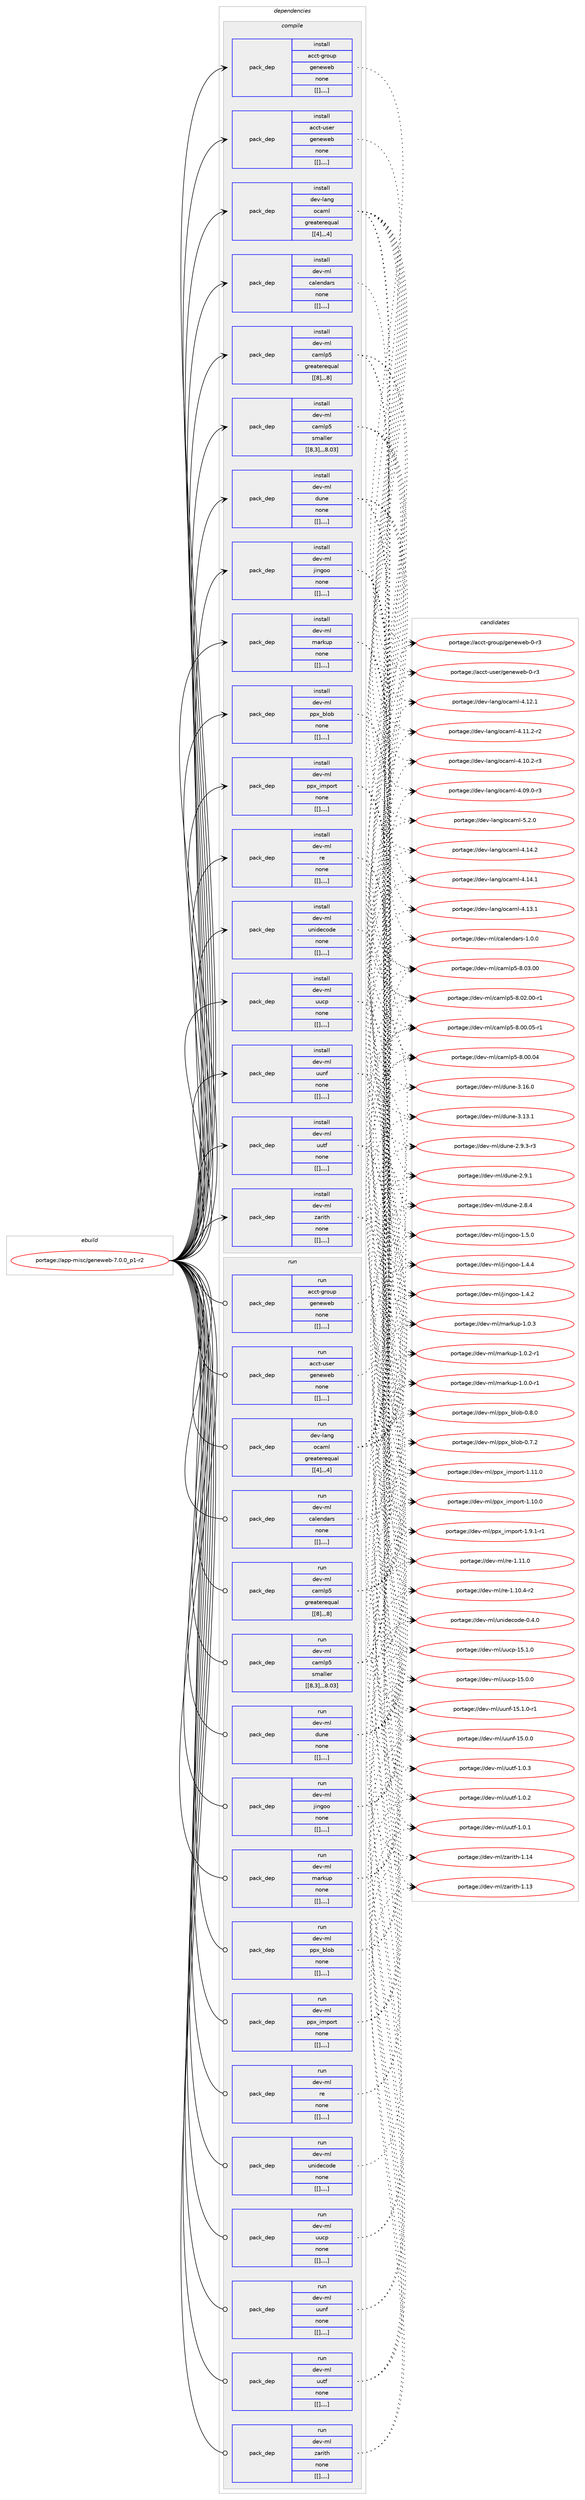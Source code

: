 digraph prolog {

# *************
# Graph options
# *************

newrank=true;
concentrate=true;
compound=true;
graph [rankdir=LR,fontname=Helvetica,fontsize=10,ranksep=1.5];#, ranksep=2.5, nodesep=0.2];
edge  [arrowhead=vee];
node  [fontname=Helvetica,fontsize=10];

# **********
# The ebuild
# **********

subgraph cluster_leftcol {
color=gray;
label=<<i>ebuild</i>>;
id [label="portage://app-misc/geneweb-7.0.0_p1-r2", color=red, width=4, href="../app-misc/geneweb-7.0.0_p1-r2.svg"];
}

# ****************
# The dependencies
# ****************

subgraph cluster_midcol {
color=gray;
label=<<i>dependencies</i>>;
subgraph cluster_compile {
fillcolor="#eeeeee";
style=filled;
label=<<i>compile</i>>;
subgraph pack29330 {
dependency42087 [label=<<TABLE BORDER="0" CELLBORDER="1" CELLSPACING="0" CELLPADDING="4" WIDTH="220"><TR><TD ROWSPAN="6" CELLPADDING="30">pack_dep</TD></TR><TR><TD WIDTH="110">install</TD></TR><TR><TD>acct-group</TD></TR><TR><TD>geneweb</TD></TR><TR><TD>none</TD></TR><TR><TD>[[],,,,]</TD></TR></TABLE>>, shape=none, color=blue];
}
id:e -> dependency42087:w [weight=20,style="solid",arrowhead="vee"];
subgraph pack29331 {
dependency42088 [label=<<TABLE BORDER="0" CELLBORDER="1" CELLSPACING="0" CELLPADDING="4" WIDTH="220"><TR><TD ROWSPAN="6" CELLPADDING="30">pack_dep</TD></TR><TR><TD WIDTH="110">install</TD></TR><TR><TD>acct-user</TD></TR><TR><TD>geneweb</TD></TR><TR><TD>none</TD></TR><TR><TD>[[],,,,]</TD></TR></TABLE>>, shape=none, color=blue];
}
id:e -> dependency42088:w [weight=20,style="solid",arrowhead="vee"];
subgraph pack29332 {
dependency42089 [label=<<TABLE BORDER="0" CELLBORDER="1" CELLSPACING="0" CELLPADDING="4" WIDTH="220"><TR><TD ROWSPAN="6" CELLPADDING="30">pack_dep</TD></TR><TR><TD WIDTH="110">install</TD></TR><TR><TD>dev-lang</TD></TR><TR><TD>ocaml</TD></TR><TR><TD>greaterequal</TD></TR><TR><TD>[[4],,,4]</TD></TR></TABLE>>, shape=none, color=blue];
}
id:e -> dependency42089:w [weight=20,style="solid",arrowhead="vee"];
subgraph pack29333 {
dependency42090 [label=<<TABLE BORDER="0" CELLBORDER="1" CELLSPACING="0" CELLPADDING="4" WIDTH="220"><TR><TD ROWSPAN="6" CELLPADDING="30">pack_dep</TD></TR><TR><TD WIDTH="110">install</TD></TR><TR><TD>dev-ml</TD></TR><TR><TD>calendars</TD></TR><TR><TD>none</TD></TR><TR><TD>[[],,,,]</TD></TR></TABLE>>, shape=none, color=blue];
}
id:e -> dependency42090:w [weight=20,style="solid",arrowhead="vee"];
subgraph pack29334 {
dependency42091 [label=<<TABLE BORDER="0" CELLBORDER="1" CELLSPACING="0" CELLPADDING="4" WIDTH="220"><TR><TD ROWSPAN="6" CELLPADDING="30">pack_dep</TD></TR><TR><TD WIDTH="110">install</TD></TR><TR><TD>dev-ml</TD></TR><TR><TD>camlp5</TD></TR><TR><TD>greaterequal</TD></TR><TR><TD>[[8],,,8]</TD></TR></TABLE>>, shape=none, color=blue];
}
id:e -> dependency42091:w [weight=20,style="solid",arrowhead="vee"];
subgraph pack29335 {
dependency42092 [label=<<TABLE BORDER="0" CELLBORDER="1" CELLSPACING="0" CELLPADDING="4" WIDTH="220"><TR><TD ROWSPAN="6" CELLPADDING="30">pack_dep</TD></TR><TR><TD WIDTH="110">install</TD></TR><TR><TD>dev-ml</TD></TR><TR><TD>camlp5</TD></TR><TR><TD>smaller</TD></TR><TR><TD>[[8,3],,,8.03]</TD></TR></TABLE>>, shape=none, color=blue];
}
id:e -> dependency42092:w [weight=20,style="solid",arrowhead="vee"];
subgraph pack29336 {
dependency42093 [label=<<TABLE BORDER="0" CELLBORDER="1" CELLSPACING="0" CELLPADDING="4" WIDTH="220"><TR><TD ROWSPAN="6" CELLPADDING="30">pack_dep</TD></TR><TR><TD WIDTH="110">install</TD></TR><TR><TD>dev-ml</TD></TR><TR><TD>dune</TD></TR><TR><TD>none</TD></TR><TR><TD>[[],,,,]</TD></TR></TABLE>>, shape=none, color=blue];
}
id:e -> dependency42093:w [weight=20,style="solid",arrowhead="vee"];
subgraph pack29337 {
dependency42094 [label=<<TABLE BORDER="0" CELLBORDER="1" CELLSPACING="0" CELLPADDING="4" WIDTH="220"><TR><TD ROWSPAN="6" CELLPADDING="30">pack_dep</TD></TR><TR><TD WIDTH="110">install</TD></TR><TR><TD>dev-ml</TD></TR><TR><TD>jingoo</TD></TR><TR><TD>none</TD></TR><TR><TD>[[],,,,]</TD></TR></TABLE>>, shape=none, color=blue];
}
id:e -> dependency42094:w [weight=20,style="solid",arrowhead="vee"];
subgraph pack29338 {
dependency42095 [label=<<TABLE BORDER="0" CELLBORDER="1" CELLSPACING="0" CELLPADDING="4" WIDTH="220"><TR><TD ROWSPAN="6" CELLPADDING="30">pack_dep</TD></TR><TR><TD WIDTH="110">install</TD></TR><TR><TD>dev-ml</TD></TR><TR><TD>markup</TD></TR><TR><TD>none</TD></TR><TR><TD>[[],,,,]</TD></TR></TABLE>>, shape=none, color=blue];
}
id:e -> dependency42095:w [weight=20,style="solid",arrowhead="vee"];
subgraph pack29339 {
dependency42096 [label=<<TABLE BORDER="0" CELLBORDER="1" CELLSPACING="0" CELLPADDING="4" WIDTH="220"><TR><TD ROWSPAN="6" CELLPADDING="30">pack_dep</TD></TR><TR><TD WIDTH="110">install</TD></TR><TR><TD>dev-ml</TD></TR><TR><TD>ppx_blob</TD></TR><TR><TD>none</TD></TR><TR><TD>[[],,,,]</TD></TR></TABLE>>, shape=none, color=blue];
}
id:e -> dependency42096:w [weight=20,style="solid",arrowhead="vee"];
subgraph pack29340 {
dependency42097 [label=<<TABLE BORDER="0" CELLBORDER="1" CELLSPACING="0" CELLPADDING="4" WIDTH="220"><TR><TD ROWSPAN="6" CELLPADDING="30">pack_dep</TD></TR><TR><TD WIDTH="110">install</TD></TR><TR><TD>dev-ml</TD></TR><TR><TD>ppx_import</TD></TR><TR><TD>none</TD></TR><TR><TD>[[],,,,]</TD></TR></TABLE>>, shape=none, color=blue];
}
id:e -> dependency42097:w [weight=20,style="solid",arrowhead="vee"];
subgraph pack29341 {
dependency42098 [label=<<TABLE BORDER="0" CELLBORDER="1" CELLSPACING="0" CELLPADDING="4" WIDTH="220"><TR><TD ROWSPAN="6" CELLPADDING="30">pack_dep</TD></TR><TR><TD WIDTH="110">install</TD></TR><TR><TD>dev-ml</TD></TR><TR><TD>re</TD></TR><TR><TD>none</TD></TR><TR><TD>[[],,,,]</TD></TR></TABLE>>, shape=none, color=blue];
}
id:e -> dependency42098:w [weight=20,style="solid",arrowhead="vee"];
subgraph pack29342 {
dependency42099 [label=<<TABLE BORDER="0" CELLBORDER="1" CELLSPACING="0" CELLPADDING="4" WIDTH="220"><TR><TD ROWSPAN="6" CELLPADDING="30">pack_dep</TD></TR><TR><TD WIDTH="110">install</TD></TR><TR><TD>dev-ml</TD></TR><TR><TD>unidecode</TD></TR><TR><TD>none</TD></TR><TR><TD>[[],,,,]</TD></TR></TABLE>>, shape=none, color=blue];
}
id:e -> dependency42099:w [weight=20,style="solid",arrowhead="vee"];
subgraph pack29343 {
dependency42100 [label=<<TABLE BORDER="0" CELLBORDER="1" CELLSPACING="0" CELLPADDING="4" WIDTH="220"><TR><TD ROWSPAN="6" CELLPADDING="30">pack_dep</TD></TR><TR><TD WIDTH="110">install</TD></TR><TR><TD>dev-ml</TD></TR><TR><TD>uucp</TD></TR><TR><TD>none</TD></TR><TR><TD>[[],,,,]</TD></TR></TABLE>>, shape=none, color=blue];
}
id:e -> dependency42100:w [weight=20,style="solid",arrowhead="vee"];
subgraph pack29344 {
dependency42101 [label=<<TABLE BORDER="0" CELLBORDER="1" CELLSPACING="0" CELLPADDING="4" WIDTH="220"><TR><TD ROWSPAN="6" CELLPADDING="30">pack_dep</TD></TR><TR><TD WIDTH="110">install</TD></TR><TR><TD>dev-ml</TD></TR><TR><TD>uunf</TD></TR><TR><TD>none</TD></TR><TR><TD>[[],,,,]</TD></TR></TABLE>>, shape=none, color=blue];
}
id:e -> dependency42101:w [weight=20,style="solid",arrowhead="vee"];
subgraph pack29345 {
dependency42102 [label=<<TABLE BORDER="0" CELLBORDER="1" CELLSPACING="0" CELLPADDING="4" WIDTH="220"><TR><TD ROWSPAN="6" CELLPADDING="30">pack_dep</TD></TR><TR><TD WIDTH="110">install</TD></TR><TR><TD>dev-ml</TD></TR><TR><TD>uutf</TD></TR><TR><TD>none</TD></TR><TR><TD>[[],,,,]</TD></TR></TABLE>>, shape=none, color=blue];
}
id:e -> dependency42102:w [weight=20,style="solid",arrowhead="vee"];
subgraph pack29346 {
dependency42103 [label=<<TABLE BORDER="0" CELLBORDER="1" CELLSPACING="0" CELLPADDING="4" WIDTH="220"><TR><TD ROWSPAN="6" CELLPADDING="30">pack_dep</TD></TR><TR><TD WIDTH="110">install</TD></TR><TR><TD>dev-ml</TD></TR><TR><TD>zarith</TD></TR><TR><TD>none</TD></TR><TR><TD>[[],,,,]</TD></TR></TABLE>>, shape=none, color=blue];
}
id:e -> dependency42103:w [weight=20,style="solid",arrowhead="vee"];
}
subgraph cluster_compileandrun {
fillcolor="#eeeeee";
style=filled;
label=<<i>compile and run</i>>;
}
subgraph cluster_run {
fillcolor="#eeeeee";
style=filled;
label=<<i>run</i>>;
subgraph pack29347 {
dependency42104 [label=<<TABLE BORDER="0" CELLBORDER="1" CELLSPACING="0" CELLPADDING="4" WIDTH="220"><TR><TD ROWSPAN="6" CELLPADDING="30">pack_dep</TD></TR><TR><TD WIDTH="110">run</TD></TR><TR><TD>acct-group</TD></TR><TR><TD>geneweb</TD></TR><TR><TD>none</TD></TR><TR><TD>[[],,,,]</TD></TR></TABLE>>, shape=none, color=blue];
}
id:e -> dependency42104:w [weight=20,style="solid",arrowhead="odot"];
subgraph pack29348 {
dependency42105 [label=<<TABLE BORDER="0" CELLBORDER="1" CELLSPACING="0" CELLPADDING="4" WIDTH="220"><TR><TD ROWSPAN="6" CELLPADDING="30">pack_dep</TD></TR><TR><TD WIDTH="110">run</TD></TR><TR><TD>acct-user</TD></TR><TR><TD>geneweb</TD></TR><TR><TD>none</TD></TR><TR><TD>[[],,,,]</TD></TR></TABLE>>, shape=none, color=blue];
}
id:e -> dependency42105:w [weight=20,style="solid",arrowhead="odot"];
subgraph pack29349 {
dependency42106 [label=<<TABLE BORDER="0" CELLBORDER="1" CELLSPACING="0" CELLPADDING="4" WIDTH="220"><TR><TD ROWSPAN="6" CELLPADDING="30">pack_dep</TD></TR><TR><TD WIDTH="110">run</TD></TR><TR><TD>dev-lang</TD></TR><TR><TD>ocaml</TD></TR><TR><TD>greaterequal</TD></TR><TR><TD>[[4],,,4]</TD></TR></TABLE>>, shape=none, color=blue];
}
id:e -> dependency42106:w [weight=20,style="solid",arrowhead="odot"];
subgraph pack29350 {
dependency42107 [label=<<TABLE BORDER="0" CELLBORDER="1" CELLSPACING="0" CELLPADDING="4" WIDTH="220"><TR><TD ROWSPAN="6" CELLPADDING="30">pack_dep</TD></TR><TR><TD WIDTH="110">run</TD></TR><TR><TD>dev-ml</TD></TR><TR><TD>calendars</TD></TR><TR><TD>none</TD></TR><TR><TD>[[],,,,]</TD></TR></TABLE>>, shape=none, color=blue];
}
id:e -> dependency42107:w [weight=20,style="solid",arrowhead="odot"];
subgraph pack29351 {
dependency42108 [label=<<TABLE BORDER="0" CELLBORDER="1" CELLSPACING="0" CELLPADDING="4" WIDTH="220"><TR><TD ROWSPAN="6" CELLPADDING="30">pack_dep</TD></TR><TR><TD WIDTH="110">run</TD></TR><TR><TD>dev-ml</TD></TR><TR><TD>camlp5</TD></TR><TR><TD>greaterequal</TD></TR><TR><TD>[[8],,,8]</TD></TR></TABLE>>, shape=none, color=blue];
}
id:e -> dependency42108:w [weight=20,style="solid",arrowhead="odot"];
subgraph pack29352 {
dependency42109 [label=<<TABLE BORDER="0" CELLBORDER="1" CELLSPACING="0" CELLPADDING="4" WIDTH="220"><TR><TD ROWSPAN="6" CELLPADDING="30">pack_dep</TD></TR><TR><TD WIDTH="110">run</TD></TR><TR><TD>dev-ml</TD></TR><TR><TD>camlp5</TD></TR><TR><TD>smaller</TD></TR><TR><TD>[[8,3],,,8.03]</TD></TR></TABLE>>, shape=none, color=blue];
}
id:e -> dependency42109:w [weight=20,style="solid",arrowhead="odot"];
subgraph pack29353 {
dependency42110 [label=<<TABLE BORDER="0" CELLBORDER="1" CELLSPACING="0" CELLPADDING="4" WIDTH="220"><TR><TD ROWSPAN="6" CELLPADDING="30">pack_dep</TD></TR><TR><TD WIDTH="110">run</TD></TR><TR><TD>dev-ml</TD></TR><TR><TD>dune</TD></TR><TR><TD>none</TD></TR><TR><TD>[[],,,,]</TD></TR></TABLE>>, shape=none, color=blue];
}
id:e -> dependency42110:w [weight=20,style="solid",arrowhead="odot"];
subgraph pack29354 {
dependency42111 [label=<<TABLE BORDER="0" CELLBORDER="1" CELLSPACING="0" CELLPADDING="4" WIDTH="220"><TR><TD ROWSPAN="6" CELLPADDING="30">pack_dep</TD></TR><TR><TD WIDTH="110">run</TD></TR><TR><TD>dev-ml</TD></TR><TR><TD>jingoo</TD></TR><TR><TD>none</TD></TR><TR><TD>[[],,,,]</TD></TR></TABLE>>, shape=none, color=blue];
}
id:e -> dependency42111:w [weight=20,style="solid",arrowhead="odot"];
subgraph pack29355 {
dependency42112 [label=<<TABLE BORDER="0" CELLBORDER="1" CELLSPACING="0" CELLPADDING="4" WIDTH="220"><TR><TD ROWSPAN="6" CELLPADDING="30">pack_dep</TD></TR><TR><TD WIDTH="110">run</TD></TR><TR><TD>dev-ml</TD></TR><TR><TD>markup</TD></TR><TR><TD>none</TD></TR><TR><TD>[[],,,,]</TD></TR></TABLE>>, shape=none, color=blue];
}
id:e -> dependency42112:w [weight=20,style="solid",arrowhead="odot"];
subgraph pack29356 {
dependency42113 [label=<<TABLE BORDER="0" CELLBORDER="1" CELLSPACING="0" CELLPADDING="4" WIDTH="220"><TR><TD ROWSPAN="6" CELLPADDING="30">pack_dep</TD></TR><TR><TD WIDTH="110">run</TD></TR><TR><TD>dev-ml</TD></TR><TR><TD>ppx_blob</TD></TR><TR><TD>none</TD></TR><TR><TD>[[],,,,]</TD></TR></TABLE>>, shape=none, color=blue];
}
id:e -> dependency42113:w [weight=20,style="solid",arrowhead="odot"];
subgraph pack29357 {
dependency42114 [label=<<TABLE BORDER="0" CELLBORDER="1" CELLSPACING="0" CELLPADDING="4" WIDTH="220"><TR><TD ROWSPAN="6" CELLPADDING="30">pack_dep</TD></TR><TR><TD WIDTH="110">run</TD></TR><TR><TD>dev-ml</TD></TR><TR><TD>ppx_import</TD></TR><TR><TD>none</TD></TR><TR><TD>[[],,,,]</TD></TR></TABLE>>, shape=none, color=blue];
}
id:e -> dependency42114:w [weight=20,style="solid",arrowhead="odot"];
subgraph pack29358 {
dependency42115 [label=<<TABLE BORDER="0" CELLBORDER="1" CELLSPACING="0" CELLPADDING="4" WIDTH="220"><TR><TD ROWSPAN="6" CELLPADDING="30">pack_dep</TD></TR><TR><TD WIDTH="110">run</TD></TR><TR><TD>dev-ml</TD></TR><TR><TD>re</TD></TR><TR><TD>none</TD></TR><TR><TD>[[],,,,]</TD></TR></TABLE>>, shape=none, color=blue];
}
id:e -> dependency42115:w [weight=20,style="solid",arrowhead="odot"];
subgraph pack29359 {
dependency42116 [label=<<TABLE BORDER="0" CELLBORDER="1" CELLSPACING="0" CELLPADDING="4" WIDTH="220"><TR><TD ROWSPAN="6" CELLPADDING="30">pack_dep</TD></TR><TR><TD WIDTH="110">run</TD></TR><TR><TD>dev-ml</TD></TR><TR><TD>unidecode</TD></TR><TR><TD>none</TD></TR><TR><TD>[[],,,,]</TD></TR></TABLE>>, shape=none, color=blue];
}
id:e -> dependency42116:w [weight=20,style="solid",arrowhead="odot"];
subgraph pack29360 {
dependency42117 [label=<<TABLE BORDER="0" CELLBORDER="1" CELLSPACING="0" CELLPADDING="4" WIDTH="220"><TR><TD ROWSPAN="6" CELLPADDING="30">pack_dep</TD></TR><TR><TD WIDTH="110">run</TD></TR><TR><TD>dev-ml</TD></TR><TR><TD>uucp</TD></TR><TR><TD>none</TD></TR><TR><TD>[[],,,,]</TD></TR></TABLE>>, shape=none, color=blue];
}
id:e -> dependency42117:w [weight=20,style="solid",arrowhead="odot"];
subgraph pack29361 {
dependency42118 [label=<<TABLE BORDER="0" CELLBORDER="1" CELLSPACING="0" CELLPADDING="4" WIDTH="220"><TR><TD ROWSPAN="6" CELLPADDING="30">pack_dep</TD></TR><TR><TD WIDTH="110">run</TD></TR><TR><TD>dev-ml</TD></TR><TR><TD>uunf</TD></TR><TR><TD>none</TD></TR><TR><TD>[[],,,,]</TD></TR></TABLE>>, shape=none, color=blue];
}
id:e -> dependency42118:w [weight=20,style="solid",arrowhead="odot"];
subgraph pack29362 {
dependency42119 [label=<<TABLE BORDER="0" CELLBORDER="1" CELLSPACING="0" CELLPADDING="4" WIDTH="220"><TR><TD ROWSPAN="6" CELLPADDING="30">pack_dep</TD></TR><TR><TD WIDTH="110">run</TD></TR><TR><TD>dev-ml</TD></TR><TR><TD>uutf</TD></TR><TR><TD>none</TD></TR><TR><TD>[[],,,,]</TD></TR></TABLE>>, shape=none, color=blue];
}
id:e -> dependency42119:w [weight=20,style="solid",arrowhead="odot"];
subgraph pack29363 {
dependency42120 [label=<<TABLE BORDER="0" CELLBORDER="1" CELLSPACING="0" CELLPADDING="4" WIDTH="220"><TR><TD ROWSPAN="6" CELLPADDING="30">pack_dep</TD></TR><TR><TD WIDTH="110">run</TD></TR><TR><TD>dev-ml</TD></TR><TR><TD>zarith</TD></TR><TR><TD>none</TD></TR><TR><TD>[[],,,,]</TD></TR></TABLE>>, shape=none, color=blue];
}
id:e -> dependency42120:w [weight=20,style="solid",arrowhead="odot"];
}
}

# **************
# The candidates
# **************

subgraph cluster_choices {
rank=same;
color=gray;
label=<<i>candidates</i>>;

subgraph choice29330 {
color=black;
nodesep=1;
choice97999911645103114111117112471031011101011191019845484511451 [label="portage://acct-group/geneweb-0-r3", color=red, width=4,href="../acct-group/geneweb-0-r3.svg"];
dependency42087:e -> choice97999911645103114111117112471031011101011191019845484511451:w [style=dotted,weight="100"];
}
subgraph choice29331 {
color=black;
nodesep=1;
choice97999911645117115101114471031011101011191019845484511451 [label="portage://acct-user/geneweb-0-r3", color=red, width=4,href="../acct-user/geneweb-0-r3.svg"];
dependency42088:e -> choice97999911645117115101114471031011101011191019845484511451:w [style=dotted,weight="100"];
}
subgraph choice29332 {
color=black;
nodesep=1;
choice1001011184510897110103471119997109108455346504648 [label="portage://dev-lang/ocaml-5.2.0", color=red, width=4,href="../dev-lang/ocaml-5.2.0.svg"];
choice100101118451089711010347111999710910845524649524650 [label="portage://dev-lang/ocaml-4.14.2", color=red, width=4,href="../dev-lang/ocaml-4.14.2.svg"];
choice100101118451089711010347111999710910845524649524649 [label="portage://dev-lang/ocaml-4.14.1", color=red, width=4,href="../dev-lang/ocaml-4.14.1.svg"];
choice100101118451089711010347111999710910845524649514649 [label="portage://dev-lang/ocaml-4.13.1", color=red, width=4,href="../dev-lang/ocaml-4.13.1.svg"];
choice100101118451089711010347111999710910845524649504649 [label="portage://dev-lang/ocaml-4.12.1", color=red, width=4,href="../dev-lang/ocaml-4.12.1.svg"];
choice1001011184510897110103471119997109108455246494946504511450 [label="portage://dev-lang/ocaml-4.11.2-r2", color=red, width=4,href="../dev-lang/ocaml-4.11.2-r2.svg"];
choice1001011184510897110103471119997109108455246494846504511451 [label="portage://dev-lang/ocaml-4.10.2-r3", color=red, width=4,href="../dev-lang/ocaml-4.10.2-r3.svg"];
choice1001011184510897110103471119997109108455246485746484511451 [label="portage://dev-lang/ocaml-4.09.0-r3", color=red, width=4,href="../dev-lang/ocaml-4.09.0-r3.svg"];
dependency42089:e -> choice1001011184510897110103471119997109108455346504648:w [style=dotted,weight="100"];
dependency42089:e -> choice100101118451089711010347111999710910845524649524650:w [style=dotted,weight="100"];
dependency42089:e -> choice100101118451089711010347111999710910845524649524649:w [style=dotted,weight="100"];
dependency42089:e -> choice100101118451089711010347111999710910845524649514649:w [style=dotted,weight="100"];
dependency42089:e -> choice100101118451089711010347111999710910845524649504649:w [style=dotted,weight="100"];
dependency42089:e -> choice1001011184510897110103471119997109108455246494946504511450:w [style=dotted,weight="100"];
dependency42089:e -> choice1001011184510897110103471119997109108455246494846504511451:w [style=dotted,weight="100"];
dependency42089:e -> choice1001011184510897110103471119997109108455246485746484511451:w [style=dotted,weight="100"];
}
subgraph choice29333 {
color=black;
nodesep=1;
choice1001011184510910847999710810111010097114115454946484648 [label="portage://dev-ml/calendars-1.0.0", color=red, width=4,href="../dev-ml/calendars-1.0.0.svg"];
dependency42090:e -> choice1001011184510910847999710810111010097114115454946484648:w [style=dotted,weight="100"];
}
subgraph choice29334 {
color=black;
nodesep=1;
choice10010111845109108479997109108112534556464851464848 [label="portage://dev-ml/camlp5-8.03.00", color=red, width=4,href="../dev-ml/camlp5-8.03.00.svg"];
choice100101118451091084799971091081125345564648504648484511449 [label="portage://dev-ml/camlp5-8.02.00-r1", color=red, width=4,href="../dev-ml/camlp5-8.02.00-r1.svg"];
choice100101118451091084799971091081125345564648484648534511449 [label="portage://dev-ml/camlp5-8.00.05-r1", color=red, width=4,href="../dev-ml/camlp5-8.00.05-r1.svg"];
choice10010111845109108479997109108112534556464848464852 [label="portage://dev-ml/camlp5-8.00.04", color=red, width=4,href="../dev-ml/camlp5-8.00.04.svg"];
dependency42091:e -> choice10010111845109108479997109108112534556464851464848:w [style=dotted,weight="100"];
dependency42091:e -> choice100101118451091084799971091081125345564648504648484511449:w [style=dotted,weight="100"];
dependency42091:e -> choice100101118451091084799971091081125345564648484648534511449:w [style=dotted,weight="100"];
dependency42091:e -> choice10010111845109108479997109108112534556464848464852:w [style=dotted,weight="100"];
}
subgraph choice29335 {
color=black;
nodesep=1;
choice10010111845109108479997109108112534556464851464848 [label="portage://dev-ml/camlp5-8.03.00", color=red, width=4,href="../dev-ml/camlp5-8.03.00.svg"];
choice100101118451091084799971091081125345564648504648484511449 [label="portage://dev-ml/camlp5-8.02.00-r1", color=red, width=4,href="../dev-ml/camlp5-8.02.00-r1.svg"];
choice100101118451091084799971091081125345564648484648534511449 [label="portage://dev-ml/camlp5-8.00.05-r1", color=red, width=4,href="../dev-ml/camlp5-8.00.05-r1.svg"];
choice10010111845109108479997109108112534556464848464852 [label="portage://dev-ml/camlp5-8.00.04", color=red, width=4,href="../dev-ml/camlp5-8.00.04.svg"];
dependency42092:e -> choice10010111845109108479997109108112534556464851464848:w [style=dotted,weight="100"];
dependency42092:e -> choice100101118451091084799971091081125345564648504648484511449:w [style=dotted,weight="100"];
dependency42092:e -> choice100101118451091084799971091081125345564648484648534511449:w [style=dotted,weight="100"];
dependency42092:e -> choice10010111845109108479997109108112534556464848464852:w [style=dotted,weight="100"];
}
subgraph choice29336 {
color=black;
nodesep=1;
choice100101118451091084710011711010145514649544648 [label="portage://dev-ml/dune-3.16.0", color=red, width=4,href="../dev-ml/dune-3.16.0.svg"];
choice100101118451091084710011711010145514649514649 [label="portage://dev-ml/dune-3.13.1", color=red, width=4,href="../dev-ml/dune-3.13.1.svg"];
choice10010111845109108471001171101014550465746514511451 [label="portage://dev-ml/dune-2.9.3-r3", color=red, width=4,href="../dev-ml/dune-2.9.3-r3.svg"];
choice1001011184510910847100117110101455046574649 [label="portage://dev-ml/dune-2.9.1", color=red, width=4,href="../dev-ml/dune-2.9.1.svg"];
choice1001011184510910847100117110101455046564652 [label="portage://dev-ml/dune-2.8.4", color=red, width=4,href="../dev-ml/dune-2.8.4.svg"];
dependency42093:e -> choice100101118451091084710011711010145514649544648:w [style=dotted,weight="100"];
dependency42093:e -> choice100101118451091084710011711010145514649514649:w [style=dotted,weight="100"];
dependency42093:e -> choice10010111845109108471001171101014550465746514511451:w [style=dotted,weight="100"];
dependency42093:e -> choice1001011184510910847100117110101455046574649:w [style=dotted,weight="100"];
dependency42093:e -> choice1001011184510910847100117110101455046564652:w [style=dotted,weight="100"];
}
subgraph choice29337 {
color=black;
nodesep=1;
choice1001011184510910847106105110103111111454946534648 [label="portage://dev-ml/jingoo-1.5.0", color=red, width=4,href="../dev-ml/jingoo-1.5.0.svg"];
choice1001011184510910847106105110103111111454946524652 [label="portage://dev-ml/jingoo-1.4.4", color=red, width=4,href="../dev-ml/jingoo-1.4.4.svg"];
choice1001011184510910847106105110103111111454946524650 [label="portage://dev-ml/jingoo-1.4.2", color=red, width=4,href="../dev-ml/jingoo-1.4.2.svg"];
dependency42094:e -> choice1001011184510910847106105110103111111454946534648:w [style=dotted,weight="100"];
dependency42094:e -> choice1001011184510910847106105110103111111454946524652:w [style=dotted,weight="100"];
dependency42094:e -> choice1001011184510910847106105110103111111454946524650:w [style=dotted,weight="100"];
}
subgraph choice29338 {
color=black;
nodesep=1;
choice100101118451091084710997114107117112454946484651 [label="portage://dev-ml/markup-1.0.3", color=red, width=4,href="../dev-ml/markup-1.0.3.svg"];
choice1001011184510910847109971141071171124549464846504511449 [label="portage://dev-ml/markup-1.0.2-r1", color=red, width=4,href="../dev-ml/markup-1.0.2-r1.svg"];
choice1001011184510910847109971141071171124549464846484511449 [label="portage://dev-ml/markup-1.0.0-r1", color=red, width=4,href="../dev-ml/markup-1.0.0-r1.svg"];
dependency42095:e -> choice100101118451091084710997114107117112454946484651:w [style=dotted,weight="100"];
dependency42095:e -> choice1001011184510910847109971141071171124549464846504511449:w [style=dotted,weight="100"];
dependency42095:e -> choice1001011184510910847109971141071171124549464846484511449:w [style=dotted,weight="100"];
}
subgraph choice29339 {
color=black;
nodesep=1;
choice1001011184510910847112112120959810811198454846564648 [label="portage://dev-ml/ppx_blob-0.8.0", color=red, width=4,href="../dev-ml/ppx_blob-0.8.0.svg"];
choice1001011184510910847112112120959810811198454846554650 [label="portage://dev-ml/ppx_blob-0.7.2", color=red, width=4,href="../dev-ml/ppx_blob-0.7.2.svg"];
dependency42096:e -> choice1001011184510910847112112120959810811198454846564648:w [style=dotted,weight="100"];
dependency42096:e -> choice1001011184510910847112112120959810811198454846554650:w [style=dotted,weight="100"];
}
subgraph choice29340 {
color=black;
nodesep=1;
choice10010111845109108471121121209510510911211111411645494649494648 [label="portage://dev-ml/ppx_import-1.11.0", color=red, width=4,href="../dev-ml/ppx_import-1.11.0.svg"];
choice10010111845109108471121121209510510911211111411645494649484648 [label="portage://dev-ml/ppx_import-1.10.0", color=red, width=4,href="../dev-ml/ppx_import-1.10.0.svg"];
choice1001011184510910847112112120951051091121111141164549465746494511449 [label="portage://dev-ml/ppx_import-1.9.1-r1", color=red, width=4,href="../dev-ml/ppx_import-1.9.1-r1.svg"];
dependency42097:e -> choice10010111845109108471121121209510510911211111411645494649494648:w [style=dotted,weight="100"];
dependency42097:e -> choice10010111845109108471121121209510510911211111411645494649484648:w [style=dotted,weight="100"];
dependency42097:e -> choice1001011184510910847112112120951051091121111141164549465746494511449:w [style=dotted,weight="100"];
}
subgraph choice29341 {
color=black;
nodesep=1;
choice100101118451091084711410145494649494648 [label="portage://dev-ml/re-1.11.0", color=red, width=4,href="../dev-ml/re-1.11.0.svg"];
choice1001011184510910847114101454946494846524511450 [label="portage://dev-ml/re-1.10.4-r2", color=red, width=4,href="../dev-ml/re-1.10.4-r2.svg"];
dependency42098:e -> choice100101118451091084711410145494649494648:w [style=dotted,weight="100"];
dependency42098:e -> choice1001011184510910847114101454946494846524511450:w [style=dotted,weight="100"];
}
subgraph choice29342 {
color=black;
nodesep=1;
choice100101118451091084711711010510010199111100101454846524648 [label="portage://dev-ml/unidecode-0.4.0", color=red, width=4,href="../dev-ml/unidecode-0.4.0.svg"];
dependency42099:e -> choice100101118451091084711711010510010199111100101454846524648:w [style=dotted,weight="100"];
}
subgraph choice29343 {
color=black;
nodesep=1;
choice10010111845109108471171179911245495346494648 [label="portage://dev-ml/uucp-15.1.0", color=red, width=4,href="../dev-ml/uucp-15.1.0.svg"];
choice10010111845109108471171179911245495346484648 [label="portage://dev-ml/uucp-15.0.0", color=red, width=4,href="../dev-ml/uucp-15.0.0.svg"];
dependency42100:e -> choice10010111845109108471171179911245495346494648:w [style=dotted,weight="100"];
dependency42100:e -> choice10010111845109108471171179911245495346484648:w [style=dotted,weight="100"];
}
subgraph choice29344 {
color=black;
nodesep=1;
choice1001011184510910847117117110102454953464946484511449 [label="portage://dev-ml/uunf-15.1.0-r1", color=red, width=4,href="../dev-ml/uunf-15.1.0-r1.svg"];
choice100101118451091084711711711010245495346484648 [label="portage://dev-ml/uunf-15.0.0", color=red, width=4,href="../dev-ml/uunf-15.0.0.svg"];
dependency42101:e -> choice1001011184510910847117117110102454953464946484511449:w [style=dotted,weight="100"];
dependency42101:e -> choice100101118451091084711711711010245495346484648:w [style=dotted,weight="100"];
}
subgraph choice29345 {
color=black;
nodesep=1;
choice1001011184510910847117117116102454946484651 [label="portage://dev-ml/uutf-1.0.3", color=red, width=4,href="../dev-ml/uutf-1.0.3.svg"];
choice1001011184510910847117117116102454946484650 [label="portage://dev-ml/uutf-1.0.2", color=red, width=4,href="../dev-ml/uutf-1.0.2.svg"];
choice1001011184510910847117117116102454946484649 [label="portage://dev-ml/uutf-1.0.1", color=red, width=4,href="../dev-ml/uutf-1.0.1.svg"];
dependency42102:e -> choice1001011184510910847117117116102454946484651:w [style=dotted,weight="100"];
dependency42102:e -> choice1001011184510910847117117116102454946484650:w [style=dotted,weight="100"];
dependency42102:e -> choice1001011184510910847117117116102454946484649:w [style=dotted,weight="100"];
}
subgraph choice29346 {
color=black;
nodesep=1;
choice1001011184510910847122971141051161044549464952 [label="portage://dev-ml/zarith-1.14", color=red, width=4,href="../dev-ml/zarith-1.14.svg"];
choice1001011184510910847122971141051161044549464951 [label="portage://dev-ml/zarith-1.13", color=red, width=4,href="../dev-ml/zarith-1.13.svg"];
dependency42103:e -> choice1001011184510910847122971141051161044549464952:w [style=dotted,weight="100"];
dependency42103:e -> choice1001011184510910847122971141051161044549464951:w [style=dotted,weight="100"];
}
subgraph choice29347 {
color=black;
nodesep=1;
choice97999911645103114111117112471031011101011191019845484511451 [label="portage://acct-group/geneweb-0-r3", color=red, width=4,href="../acct-group/geneweb-0-r3.svg"];
dependency42104:e -> choice97999911645103114111117112471031011101011191019845484511451:w [style=dotted,weight="100"];
}
subgraph choice29348 {
color=black;
nodesep=1;
choice97999911645117115101114471031011101011191019845484511451 [label="portage://acct-user/geneweb-0-r3", color=red, width=4,href="../acct-user/geneweb-0-r3.svg"];
dependency42105:e -> choice97999911645117115101114471031011101011191019845484511451:w [style=dotted,weight="100"];
}
subgraph choice29349 {
color=black;
nodesep=1;
choice1001011184510897110103471119997109108455346504648 [label="portage://dev-lang/ocaml-5.2.0", color=red, width=4,href="../dev-lang/ocaml-5.2.0.svg"];
choice100101118451089711010347111999710910845524649524650 [label="portage://dev-lang/ocaml-4.14.2", color=red, width=4,href="../dev-lang/ocaml-4.14.2.svg"];
choice100101118451089711010347111999710910845524649524649 [label="portage://dev-lang/ocaml-4.14.1", color=red, width=4,href="../dev-lang/ocaml-4.14.1.svg"];
choice100101118451089711010347111999710910845524649514649 [label="portage://dev-lang/ocaml-4.13.1", color=red, width=4,href="../dev-lang/ocaml-4.13.1.svg"];
choice100101118451089711010347111999710910845524649504649 [label="portage://dev-lang/ocaml-4.12.1", color=red, width=4,href="../dev-lang/ocaml-4.12.1.svg"];
choice1001011184510897110103471119997109108455246494946504511450 [label="portage://dev-lang/ocaml-4.11.2-r2", color=red, width=4,href="../dev-lang/ocaml-4.11.2-r2.svg"];
choice1001011184510897110103471119997109108455246494846504511451 [label="portage://dev-lang/ocaml-4.10.2-r3", color=red, width=4,href="../dev-lang/ocaml-4.10.2-r3.svg"];
choice1001011184510897110103471119997109108455246485746484511451 [label="portage://dev-lang/ocaml-4.09.0-r3", color=red, width=4,href="../dev-lang/ocaml-4.09.0-r3.svg"];
dependency42106:e -> choice1001011184510897110103471119997109108455346504648:w [style=dotted,weight="100"];
dependency42106:e -> choice100101118451089711010347111999710910845524649524650:w [style=dotted,weight="100"];
dependency42106:e -> choice100101118451089711010347111999710910845524649524649:w [style=dotted,weight="100"];
dependency42106:e -> choice100101118451089711010347111999710910845524649514649:w [style=dotted,weight="100"];
dependency42106:e -> choice100101118451089711010347111999710910845524649504649:w [style=dotted,weight="100"];
dependency42106:e -> choice1001011184510897110103471119997109108455246494946504511450:w [style=dotted,weight="100"];
dependency42106:e -> choice1001011184510897110103471119997109108455246494846504511451:w [style=dotted,weight="100"];
dependency42106:e -> choice1001011184510897110103471119997109108455246485746484511451:w [style=dotted,weight="100"];
}
subgraph choice29350 {
color=black;
nodesep=1;
choice1001011184510910847999710810111010097114115454946484648 [label="portage://dev-ml/calendars-1.0.0", color=red, width=4,href="../dev-ml/calendars-1.0.0.svg"];
dependency42107:e -> choice1001011184510910847999710810111010097114115454946484648:w [style=dotted,weight="100"];
}
subgraph choice29351 {
color=black;
nodesep=1;
choice10010111845109108479997109108112534556464851464848 [label="portage://dev-ml/camlp5-8.03.00", color=red, width=4,href="../dev-ml/camlp5-8.03.00.svg"];
choice100101118451091084799971091081125345564648504648484511449 [label="portage://dev-ml/camlp5-8.02.00-r1", color=red, width=4,href="../dev-ml/camlp5-8.02.00-r1.svg"];
choice100101118451091084799971091081125345564648484648534511449 [label="portage://dev-ml/camlp5-8.00.05-r1", color=red, width=4,href="../dev-ml/camlp5-8.00.05-r1.svg"];
choice10010111845109108479997109108112534556464848464852 [label="portage://dev-ml/camlp5-8.00.04", color=red, width=4,href="../dev-ml/camlp5-8.00.04.svg"];
dependency42108:e -> choice10010111845109108479997109108112534556464851464848:w [style=dotted,weight="100"];
dependency42108:e -> choice100101118451091084799971091081125345564648504648484511449:w [style=dotted,weight="100"];
dependency42108:e -> choice100101118451091084799971091081125345564648484648534511449:w [style=dotted,weight="100"];
dependency42108:e -> choice10010111845109108479997109108112534556464848464852:w [style=dotted,weight="100"];
}
subgraph choice29352 {
color=black;
nodesep=1;
choice10010111845109108479997109108112534556464851464848 [label="portage://dev-ml/camlp5-8.03.00", color=red, width=4,href="../dev-ml/camlp5-8.03.00.svg"];
choice100101118451091084799971091081125345564648504648484511449 [label="portage://dev-ml/camlp5-8.02.00-r1", color=red, width=4,href="../dev-ml/camlp5-8.02.00-r1.svg"];
choice100101118451091084799971091081125345564648484648534511449 [label="portage://dev-ml/camlp5-8.00.05-r1", color=red, width=4,href="../dev-ml/camlp5-8.00.05-r1.svg"];
choice10010111845109108479997109108112534556464848464852 [label="portage://dev-ml/camlp5-8.00.04", color=red, width=4,href="../dev-ml/camlp5-8.00.04.svg"];
dependency42109:e -> choice10010111845109108479997109108112534556464851464848:w [style=dotted,weight="100"];
dependency42109:e -> choice100101118451091084799971091081125345564648504648484511449:w [style=dotted,weight="100"];
dependency42109:e -> choice100101118451091084799971091081125345564648484648534511449:w [style=dotted,weight="100"];
dependency42109:e -> choice10010111845109108479997109108112534556464848464852:w [style=dotted,weight="100"];
}
subgraph choice29353 {
color=black;
nodesep=1;
choice100101118451091084710011711010145514649544648 [label="portage://dev-ml/dune-3.16.0", color=red, width=4,href="../dev-ml/dune-3.16.0.svg"];
choice100101118451091084710011711010145514649514649 [label="portage://dev-ml/dune-3.13.1", color=red, width=4,href="../dev-ml/dune-3.13.1.svg"];
choice10010111845109108471001171101014550465746514511451 [label="portage://dev-ml/dune-2.9.3-r3", color=red, width=4,href="../dev-ml/dune-2.9.3-r3.svg"];
choice1001011184510910847100117110101455046574649 [label="portage://dev-ml/dune-2.9.1", color=red, width=4,href="../dev-ml/dune-2.9.1.svg"];
choice1001011184510910847100117110101455046564652 [label="portage://dev-ml/dune-2.8.4", color=red, width=4,href="../dev-ml/dune-2.8.4.svg"];
dependency42110:e -> choice100101118451091084710011711010145514649544648:w [style=dotted,weight="100"];
dependency42110:e -> choice100101118451091084710011711010145514649514649:w [style=dotted,weight="100"];
dependency42110:e -> choice10010111845109108471001171101014550465746514511451:w [style=dotted,weight="100"];
dependency42110:e -> choice1001011184510910847100117110101455046574649:w [style=dotted,weight="100"];
dependency42110:e -> choice1001011184510910847100117110101455046564652:w [style=dotted,weight="100"];
}
subgraph choice29354 {
color=black;
nodesep=1;
choice1001011184510910847106105110103111111454946534648 [label="portage://dev-ml/jingoo-1.5.0", color=red, width=4,href="../dev-ml/jingoo-1.5.0.svg"];
choice1001011184510910847106105110103111111454946524652 [label="portage://dev-ml/jingoo-1.4.4", color=red, width=4,href="../dev-ml/jingoo-1.4.4.svg"];
choice1001011184510910847106105110103111111454946524650 [label="portage://dev-ml/jingoo-1.4.2", color=red, width=4,href="../dev-ml/jingoo-1.4.2.svg"];
dependency42111:e -> choice1001011184510910847106105110103111111454946534648:w [style=dotted,weight="100"];
dependency42111:e -> choice1001011184510910847106105110103111111454946524652:w [style=dotted,weight="100"];
dependency42111:e -> choice1001011184510910847106105110103111111454946524650:w [style=dotted,weight="100"];
}
subgraph choice29355 {
color=black;
nodesep=1;
choice100101118451091084710997114107117112454946484651 [label="portage://dev-ml/markup-1.0.3", color=red, width=4,href="../dev-ml/markup-1.0.3.svg"];
choice1001011184510910847109971141071171124549464846504511449 [label="portage://dev-ml/markup-1.0.2-r1", color=red, width=4,href="../dev-ml/markup-1.0.2-r1.svg"];
choice1001011184510910847109971141071171124549464846484511449 [label="portage://dev-ml/markup-1.0.0-r1", color=red, width=4,href="../dev-ml/markup-1.0.0-r1.svg"];
dependency42112:e -> choice100101118451091084710997114107117112454946484651:w [style=dotted,weight="100"];
dependency42112:e -> choice1001011184510910847109971141071171124549464846504511449:w [style=dotted,weight="100"];
dependency42112:e -> choice1001011184510910847109971141071171124549464846484511449:w [style=dotted,weight="100"];
}
subgraph choice29356 {
color=black;
nodesep=1;
choice1001011184510910847112112120959810811198454846564648 [label="portage://dev-ml/ppx_blob-0.8.0", color=red, width=4,href="../dev-ml/ppx_blob-0.8.0.svg"];
choice1001011184510910847112112120959810811198454846554650 [label="portage://dev-ml/ppx_blob-0.7.2", color=red, width=4,href="../dev-ml/ppx_blob-0.7.2.svg"];
dependency42113:e -> choice1001011184510910847112112120959810811198454846564648:w [style=dotted,weight="100"];
dependency42113:e -> choice1001011184510910847112112120959810811198454846554650:w [style=dotted,weight="100"];
}
subgraph choice29357 {
color=black;
nodesep=1;
choice10010111845109108471121121209510510911211111411645494649494648 [label="portage://dev-ml/ppx_import-1.11.0", color=red, width=4,href="../dev-ml/ppx_import-1.11.0.svg"];
choice10010111845109108471121121209510510911211111411645494649484648 [label="portage://dev-ml/ppx_import-1.10.0", color=red, width=4,href="../dev-ml/ppx_import-1.10.0.svg"];
choice1001011184510910847112112120951051091121111141164549465746494511449 [label="portage://dev-ml/ppx_import-1.9.1-r1", color=red, width=4,href="../dev-ml/ppx_import-1.9.1-r1.svg"];
dependency42114:e -> choice10010111845109108471121121209510510911211111411645494649494648:w [style=dotted,weight="100"];
dependency42114:e -> choice10010111845109108471121121209510510911211111411645494649484648:w [style=dotted,weight="100"];
dependency42114:e -> choice1001011184510910847112112120951051091121111141164549465746494511449:w [style=dotted,weight="100"];
}
subgraph choice29358 {
color=black;
nodesep=1;
choice100101118451091084711410145494649494648 [label="portage://dev-ml/re-1.11.0", color=red, width=4,href="../dev-ml/re-1.11.0.svg"];
choice1001011184510910847114101454946494846524511450 [label="portage://dev-ml/re-1.10.4-r2", color=red, width=4,href="../dev-ml/re-1.10.4-r2.svg"];
dependency42115:e -> choice100101118451091084711410145494649494648:w [style=dotted,weight="100"];
dependency42115:e -> choice1001011184510910847114101454946494846524511450:w [style=dotted,weight="100"];
}
subgraph choice29359 {
color=black;
nodesep=1;
choice100101118451091084711711010510010199111100101454846524648 [label="portage://dev-ml/unidecode-0.4.0", color=red, width=4,href="../dev-ml/unidecode-0.4.0.svg"];
dependency42116:e -> choice100101118451091084711711010510010199111100101454846524648:w [style=dotted,weight="100"];
}
subgraph choice29360 {
color=black;
nodesep=1;
choice10010111845109108471171179911245495346494648 [label="portage://dev-ml/uucp-15.1.0", color=red, width=4,href="../dev-ml/uucp-15.1.0.svg"];
choice10010111845109108471171179911245495346484648 [label="portage://dev-ml/uucp-15.0.0", color=red, width=4,href="../dev-ml/uucp-15.0.0.svg"];
dependency42117:e -> choice10010111845109108471171179911245495346494648:w [style=dotted,weight="100"];
dependency42117:e -> choice10010111845109108471171179911245495346484648:w [style=dotted,weight="100"];
}
subgraph choice29361 {
color=black;
nodesep=1;
choice1001011184510910847117117110102454953464946484511449 [label="portage://dev-ml/uunf-15.1.0-r1", color=red, width=4,href="../dev-ml/uunf-15.1.0-r1.svg"];
choice100101118451091084711711711010245495346484648 [label="portage://dev-ml/uunf-15.0.0", color=red, width=4,href="../dev-ml/uunf-15.0.0.svg"];
dependency42118:e -> choice1001011184510910847117117110102454953464946484511449:w [style=dotted,weight="100"];
dependency42118:e -> choice100101118451091084711711711010245495346484648:w [style=dotted,weight="100"];
}
subgraph choice29362 {
color=black;
nodesep=1;
choice1001011184510910847117117116102454946484651 [label="portage://dev-ml/uutf-1.0.3", color=red, width=4,href="../dev-ml/uutf-1.0.3.svg"];
choice1001011184510910847117117116102454946484650 [label="portage://dev-ml/uutf-1.0.2", color=red, width=4,href="../dev-ml/uutf-1.0.2.svg"];
choice1001011184510910847117117116102454946484649 [label="portage://dev-ml/uutf-1.0.1", color=red, width=4,href="../dev-ml/uutf-1.0.1.svg"];
dependency42119:e -> choice1001011184510910847117117116102454946484651:w [style=dotted,weight="100"];
dependency42119:e -> choice1001011184510910847117117116102454946484650:w [style=dotted,weight="100"];
dependency42119:e -> choice1001011184510910847117117116102454946484649:w [style=dotted,weight="100"];
}
subgraph choice29363 {
color=black;
nodesep=1;
choice1001011184510910847122971141051161044549464952 [label="portage://dev-ml/zarith-1.14", color=red, width=4,href="../dev-ml/zarith-1.14.svg"];
choice1001011184510910847122971141051161044549464951 [label="portage://dev-ml/zarith-1.13", color=red, width=4,href="../dev-ml/zarith-1.13.svg"];
dependency42120:e -> choice1001011184510910847122971141051161044549464952:w [style=dotted,weight="100"];
dependency42120:e -> choice1001011184510910847122971141051161044549464951:w [style=dotted,weight="100"];
}
}

}

